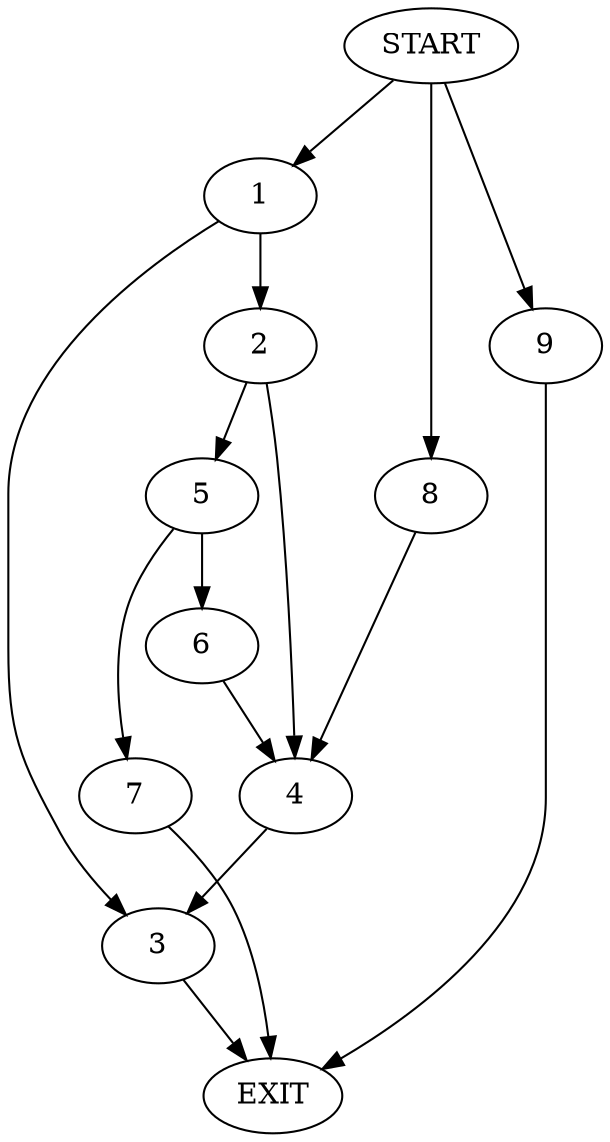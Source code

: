 digraph {
0 [label="START"]
10 [label="EXIT"]
0 -> 1
1 -> 2
1 -> 3
3 -> 10
2 -> 4
2 -> 5
5 -> 6
5 -> 7
4 -> 3
7 -> 10
6 -> 4
0 -> 8
8 -> 4
0 -> 9
9 -> 10
}
